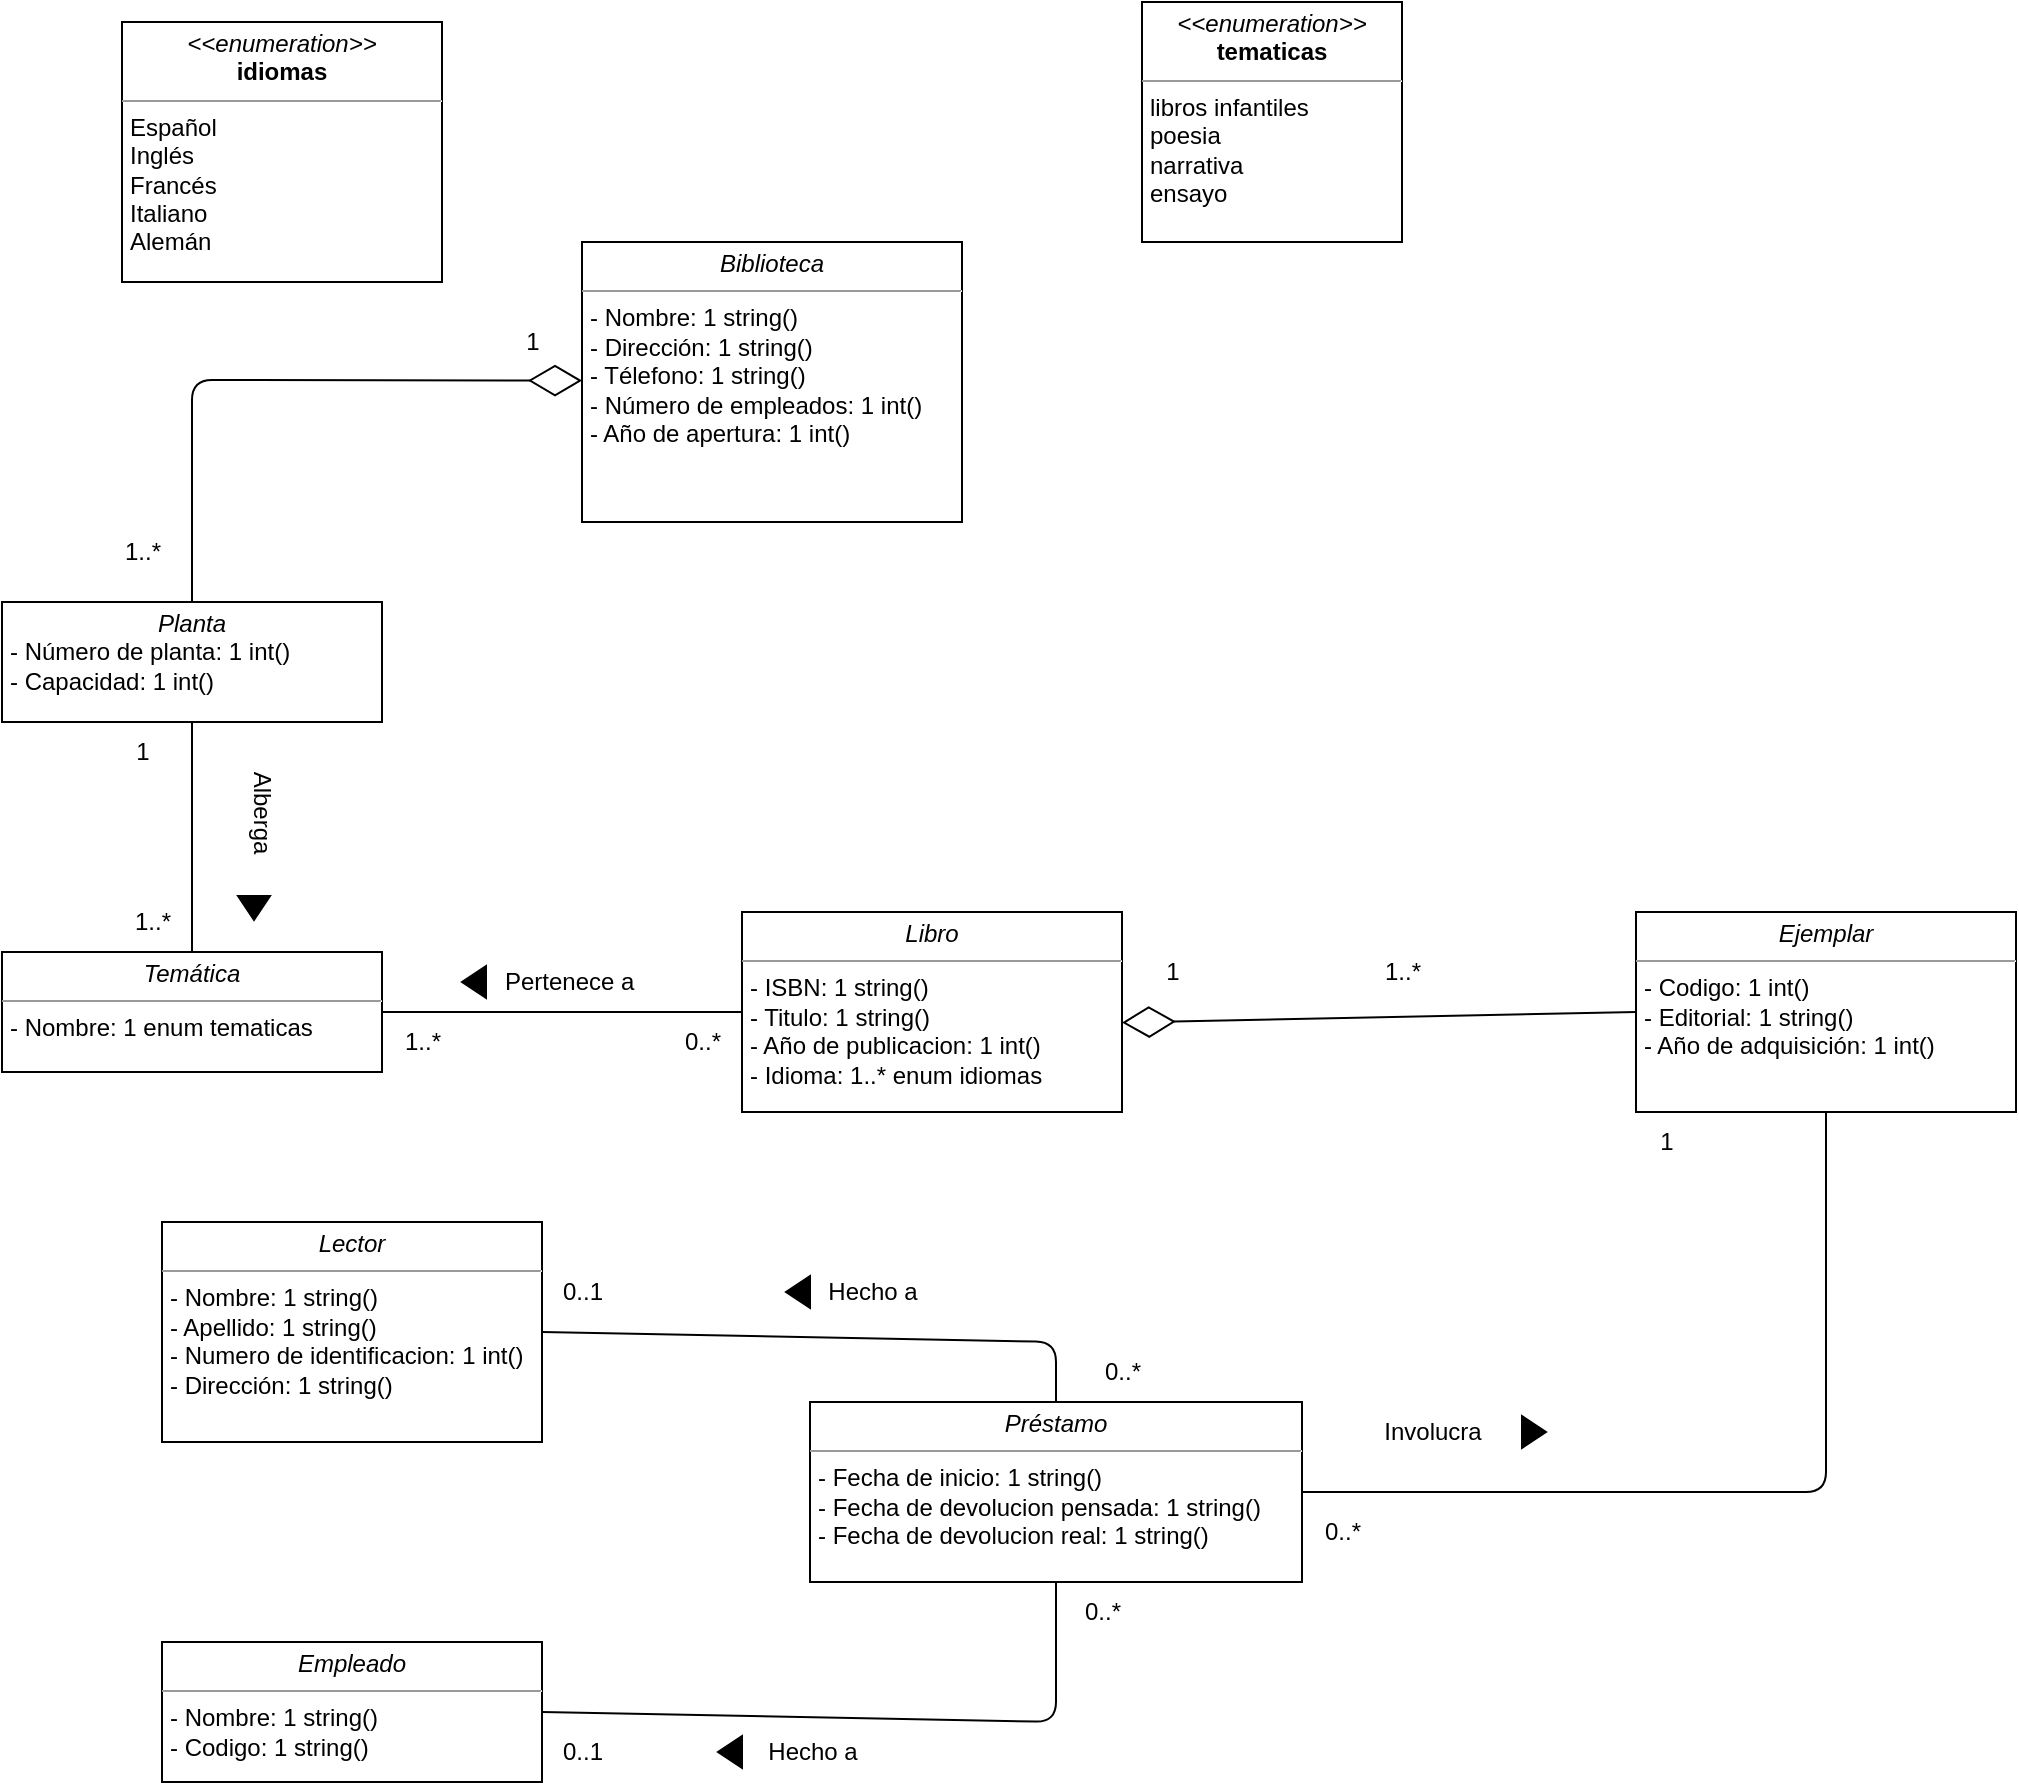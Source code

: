 <mxfile>
    <diagram id="1O6xIuz1ZvZzQRJ3m30A" name="Page-1">
        <mxGraphModel dx="587" dy="374" grid="1" gridSize="10" guides="1" tooltips="1" connect="1" arrows="1" fold="1" page="1" pageScale="1" pageWidth="827" pageHeight="1169" math="0" shadow="0">
            <root>
                <mxCell id="0"/>
                <mxCell id="1" parent="0"/>
                <mxCell id="2" value="&lt;p style=&quot;margin:0px;margin-top:4px;text-align:center;&quot;&gt;&lt;i&gt;Biblioteca&lt;/i&gt;&lt;/p&gt;&lt;hr size=&quot;1&quot;&gt;&lt;p style=&quot;margin:0px;margin-left:4px;&quot;&gt;- Nombre: 1 string()&lt;/p&gt;&lt;p style=&quot;margin:0px;margin-left:4px;&quot;&gt;- Dirección: 1 string()&lt;/p&gt;&lt;p style=&quot;margin:0px;margin-left:4px;&quot;&gt;- Télefono: 1 string()&lt;/p&gt;&lt;p style=&quot;margin:0px;margin-left:4px;&quot;&gt;- Número de empleados: 1 int()&lt;/p&gt;&lt;p style=&quot;margin:0px;margin-left:4px;&quot;&gt;- Año de apertura: 1 int()&lt;/p&gt;&lt;p style=&quot;margin:0px;margin-left:4px;&quot;&gt;&lt;br&gt;&lt;/p&gt;" style="verticalAlign=top;align=left;overflow=fill;fontSize=12;fontFamily=Helvetica;html=1;" parent="1" vertex="1">
                    <mxGeometry x="300" y="170" width="190" height="140" as="geometry"/>
                </mxCell>
                <mxCell id="3" value="&lt;p style=&quot;margin:0px;margin-top:4px;text-align:center;&quot;&gt;&lt;i&gt;Planta&lt;/i&gt;&lt;/p&gt;&lt;p style=&quot;margin:0px;margin-left:4px;&quot;&gt;- Número de planta: 1 int()&lt;/p&gt;&lt;p style=&quot;margin:0px;margin-left:4px;&quot;&gt;- Capacidad: 1 int()&lt;/p&gt;" style="verticalAlign=top;align=left;overflow=fill;fontSize=12;fontFamily=Helvetica;html=1;" parent="1" vertex="1">
                    <mxGeometry x="10" y="350" width="190" height="60" as="geometry"/>
                </mxCell>
                <mxCell id="4" value="&lt;p style=&quot;margin:0px;margin-top:4px;text-align:center;&quot;&gt;&lt;i&gt;Temática&lt;/i&gt;&lt;/p&gt;&lt;hr size=&quot;1&quot;&gt;&lt;p style=&quot;margin:0px;margin-left:4px;&quot;&gt;- Nombre: 1 enum tematicas&lt;/p&gt;" style="verticalAlign=top;align=left;overflow=fill;fontSize=12;fontFamily=Helvetica;html=1;" parent="1" vertex="1">
                    <mxGeometry x="10" y="525" width="190" height="60" as="geometry"/>
                </mxCell>
                <mxCell id="5" value="&lt;p style=&quot;margin:0px;margin-top:4px;text-align:center;&quot;&gt;&lt;i&gt;&amp;lt;&amp;lt;enumeration&amp;gt;&amp;gt;&lt;/i&gt;&lt;br&gt;&lt;b&gt;tematicas&lt;/b&gt;&lt;/p&gt;&lt;hr size=&quot;1&quot;&gt;&lt;p style=&quot;margin:0px;margin-left:4px;&quot;&gt;libros infantiles&amp;nbsp;&lt;/p&gt;&lt;p style=&quot;margin:0px;margin-left:4px;&quot;&gt;poesia&lt;/p&gt;&lt;p style=&quot;margin:0px;margin-left:4px;&quot;&gt;narrativa&amp;nbsp;&lt;/p&gt;&lt;p style=&quot;margin:0px;margin-left:4px;&quot;&gt;ensayo&lt;/p&gt;&lt;p style=&quot;margin:0px;margin-left:4px;&quot;&gt;&lt;br&gt;&lt;/p&gt;" style="verticalAlign=top;align=left;overflow=fill;fontSize=12;fontFamily=Helvetica;html=1;" parent="1" vertex="1">
                    <mxGeometry x="580" y="50" width="130" height="120" as="geometry"/>
                </mxCell>
                <mxCell id="6" value="&lt;p style=&quot;margin:0px;margin-top:4px;text-align:center;&quot;&gt;&lt;i&gt;Libro&lt;/i&gt;&lt;/p&gt;&lt;hr size=&quot;1&quot;&gt;&lt;p style=&quot;margin:0px;margin-left:4px;&quot;&gt;- ISBN: 1 string()&lt;/p&gt;&lt;p style=&quot;margin:0px;margin-left:4px;&quot;&gt;- Titulo: 1 string()&lt;/p&gt;&lt;p style=&quot;margin:0px;margin-left:4px;&quot;&gt;- Año de publicacion: 1 int()&lt;/p&gt;&lt;p style=&quot;margin:0px;margin-left:4px;&quot;&gt;- Idioma: 1..* enum idiomas&lt;/p&gt;&lt;p style=&quot;margin:0px;margin-left:4px;&quot;&gt;&lt;br&gt;&lt;/p&gt;" style="verticalAlign=top;align=left;overflow=fill;fontSize=12;fontFamily=Helvetica;html=1;" parent="1" vertex="1">
                    <mxGeometry x="380" y="505" width="190" height="100" as="geometry"/>
                </mxCell>
                <mxCell id="7" value="&lt;p style=&quot;margin:0px;margin-top:4px;text-align:center;&quot;&gt;&lt;i&gt;&amp;lt;&amp;lt;enumeration&amp;gt;&amp;gt;&lt;/i&gt;&lt;br&gt;&lt;b&gt;idiomas&lt;/b&gt;&lt;/p&gt;&lt;hr size=&quot;1&quot;&gt;&lt;p style=&quot;margin:0px;margin-left:4px;&quot;&gt;Español&lt;/p&gt;&lt;p style=&quot;margin:0px;margin-left:4px;&quot;&gt;Inglés&amp;nbsp;&lt;/p&gt;&lt;p style=&quot;margin:0px;margin-left:4px;&quot;&gt;Francés&amp;nbsp;&lt;/p&gt;&lt;p style=&quot;margin:0px;margin-left:4px;&quot;&gt;Italiano&lt;/p&gt;&lt;p style=&quot;margin:0px;margin-left:4px;&quot;&gt;Alemán&lt;/p&gt;" style="verticalAlign=top;align=left;overflow=fill;fontSize=12;fontFamily=Helvetica;html=1;" parent="1" vertex="1">
                    <mxGeometry x="70" y="60" width="160" height="130" as="geometry"/>
                </mxCell>
                <mxCell id="8" value="&lt;p style=&quot;margin:0px;margin-top:4px;text-align:center;&quot;&gt;&lt;i&gt;Ejemplar&lt;/i&gt;&lt;/p&gt;&lt;hr size=&quot;1&quot;&gt;&lt;p style=&quot;margin:0px;margin-left:4px;&quot;&gt;- Codigo: 1 int()&lt;/p&gt;&lt;p style=&quot;margin:0px;margin-left:4px;&quot;&gt;- Editorial: 1 string()&lt;/p&gt;&lt;p style=&quot;margin:0px;margin-left:4px;&quot;&gt;- Año de adquisición: 1 int()&lt;/p&gt;" style="verticalAlign=top;align=left;overflow=fill;fontSize=12;fontFamily=Helvetica;html=1;" parent="1" vertex="1">
                    <mxGeometry x="827" y="505" width="190" height="100" as="geometry"/>
                </mxCell>
                <mxCell id="9" value="&lt;p style=&quot;margin:0px;margin-top:4px;text-align:center;&quot;&gt;&lt;i&gt;Préstamo&lt;/i&gt;&lt;/p&gt;&lt;hr size=&quot;1&quot;&gt;&lt;p style=&quot;margin:0px;margin-left:4px;&quot;&gt;- Fecha de inicio: 1 string()&lt;/p&gt;&lt;p style=&quot;margin:0px;margin-left:4px;&quot;&gt;- Fecha de devolucion pensada: 1 string()&lt;/p&gt;&lt;p style=&quot;margin:0px;margin-left:4px;&quot;&gt;- Fecha de devolucion real: 1 string()&lt;/p&gt;" style="verticalAlign=top;align=left;overflow=fill;fontSize=12;fontFamily=Helvetica;html=1;" parent="1" vertex="1">
                    <mxGeometry x="414" y="750" width="246" height="90" as="geometry"/>
                </mxCell>
                <mxCell id="10" value="&lt;p style=&quot;margin:0px;margin-top:4px;text-align:center;&quot;&gt;&lt;i&gt;Lector&lt;/i&gt;&lt;/p&gt;&lt;hr size=&quot;1&quot;&gt;&lt;p style=&quot;margin:0px;margin-left:4px;&quot;&gt;- Nombre: 1 string()&lt;/p&gt;&lt;p style=&quot;margin:0px;margin-left:4px;&quot;&gt;- Apellido: 1 string()&lt;/p&gt;&lt;p style=&quot;margin:0px;margin-left:4px;&quot;&gt;- Numero de identificacion: 1 int()&lt;/p&gt;&lt;p style=&quot;margin:0px;margin-left:4px;&quot;&gt;- Dirección: 1 string()&lt;/p&gt;&lt;p style=&quot;margin:0px;margin-left:4px;&quot;&gt;&lt;br&gt;&lt;/p&gt;" style="verticalAlign=top;align=left;overflow=fill;fontSize=12;fontFamily=Helvetica;html=1;" parent="1" vertex="1">
                    <mxGeometry x="90" y="660" width="190" height="110" as="geometry"/>
                </mxCell>
                <mxCell id="11" value="&lt;p style=&quot;margin:0px;margin-top:4px;text-align:center;&quot;&gt;&lt;i&gt;Empleado&lt;/i&gt;&lt;/p&gt;&lt;hr size=&quot;1&quot;&gt;&lt;p style=&quot;margin:0px;margin-left:4px;&quot;&gt;- Nombre: 1 string()&lt;/p&gt;&lt;p style=&quot;margin:0px;margin-left:4px;&quot;&gt;- Codigo: 1 string()&lt;/p&gt;" style="verticalAlign=top;align=left;overflow=fill;fontSize=12;fontFamily=Helvetica;html=1;" parent="1" vertex="1">
                    <mxGeometry x="90" y="870" width="190" height="70" as="geometry"/>
                </mxCell>
                <mxCell id="15" value="1" style="text;html=1;align=center;verticalAlign=middle;resizable=0;points=[];autosize=1;strokeColor=none;fillColor=none;" parent="1" vertex="1">
                    <mxGeometry x="260" y="205" width="30" height="30" as="geometry"/>
                </mxCell>
                <mxCell id="16" value="1..*" style="text;html=1;align=center;verticalAlign=middle;resizable=0;points=[];autosize=1;strokeColor=none;fillColor=none;" parent="1" vertex="1">
                    <mxGeometry x="60" y="310" width="40" height="30" as="geometry"/>
                </mxCell>
                <mxCell id="18" value="" style="endArrow=none;html=1;entryX=0.5;entryY=1;entryDx=0;entryDy=0;exitX=0.5;exitY=0;exitDx=0;exitDy=0;" parent="1" source="4" target="3" edge="1">
                    <mxGeometry width="50" height="50" relative="1" as="geometry">
                        <mxPoint x="70" y="505" as="sourcePoint"/>
                        <mxPoint x="120" y="455" as="targetPoint"/>
                    </mxGeometry>
                </mxCell>
                <mxCell id="19" value="1" style="text;html=1;align=center;verticalAlign=middle;resizable=0;points=[];autosize=1;strokeColor=none;fillColor=none;" parent="1" vertex="1">
                    <mxGeometry x="65" y="410" width="30" height="30" as="geometry"/>
                </mxCell>
                <mxCell id="20" value="1..*" style="text;html=1;align=center;verticalAlign=middle;resizable=0;points=[];autosize=1;strokeColor=none;fillColor=none;" parent="1" vertex="1">
                    <mxGeometry x="65" y="495" width="40" height="30" as="geometry"/>
                </mxCell>
                <mxCell id="21" value="Alberga" style="text;html=1;align=center;verticalAlign=middle;resizable=0;points=[];autosize=1;strokeColor=none;fillColor=none;rotation=90;" parent="1" vertex="1">
                    <mxGeometry x="110" y="440" width="60" height="30" as="geometry"/>
                </mxCell>
                <mxCell id="22" value="" style="endArrow=none;html=1;exitX=1;exitY=0.5;exitDx=0;exitDy=0;entryX=0;entryY=0.5;entryDx=0;entryDy=0;" parent="1" source="4" target="6" edge="1">
                    <mxGeometry width="50" height="50" relative="1" as="geometry">
                        <mxPoint x="230" y="575" as="sourcePoint"/>
                        <mxPoint x="280" y="525" as="targetPoint"/>
                    </mxGeometry>
                </mxCell>
                <mxCell id="23" value="Pertenece a&amp;nbsp;" style="text;html=1;align=center;verticalAlign=middle;resizable=0;points=[];autosize=1;strokeColor=none;fillColor=none;" parent="1" vertex="1">
                    <mxGeometry x="250" y="525" width="90" height="30" as="geometry"/>
                </mxCell>
                <mxCell id="24" value="0..*" style="text;html=1;align=center;verticalAlign=middle;resizable=0;points=[];autosize=1;strokeColor=none;fillColor=none;" parent="1" vertex="1">
                    <mxGeometry x="340" y="555" width="40" height="30" as="geometry"/>
                </mxCell>
                <mxCell id="25" value="1..*" style="text;html=1;align=center;verticalAlign=middle;resizable=0;points=[];autosize=1;strokeColor=none;fillColor=none;" parent="1" vertex="1">
                    <mxGeometry x="200" y="555" width="40" height="30" as="geometry"/>
                </mxCell>
                <mxCell id="26" value="" style="endArrow=diamondThin;endFill=0;endSize=24;html=1;exitX=0;exitY=0.5;exitDx=0;exitDy=0;" parent="1" source="8" edge="1">
                    <mxGeometry width="160" relative="1" as="geometry">
                        <mxPoint x="730" y="560" as="sourcePoint"/>
                        <mxPoint x="570" y="560.29" as="targetPoint"/>
                    </mxGeometry>
                </mxCell>
                <mxCell id="27" value="" style="endArrow=diamondThin;endFill=0;endSize=24;html=1;exitX=0.5;exitY=0;exitDx=0;exitDy=0;" parent="1" source="3" edge="1">
                    <mxGeometry width="160" relative="1" as="geometry">
                        <mxPoint x="140" y="239.29" as="sourcePoint"/>
                        <mxPoint x="300" y="239.29" as="targetPoint"/>
                        <Array as="points">
                            <mxPoint x="105" y="239"/>
                        </Array>
                    </mxGeometry>
                </mxCell>
                <mxCell id="29" value="" style="endArrow=none;html=1;exitX=1;exitY=0.5;exitDx=0;exitDy=0;entryX=0.5;entryY=1;entryDx=0;entryDy=0;" parent="1" source="9" target="8" edge="1">
                    <mxGeometry width="50" height="50" relative="1" as="geometry">
                        <mxPoint x="810" y="765" as="sourcePoint"/>
                        <mxPoint x="820" y="605" as="targetPoint"/>
                        <Array as="points">
                            <mxPoint x="922" y="795"/>
                        </Array>
                    </mxGeometry>
                </mxCell>
                <mxCell id="30" value="1" style="text;html=1;align=center;verticalAlign=middle;resizable=0;points=[];autosize=1;strokeColor=none;fillColor=none;" parent="1" vertex="1">
                    <mxGeometry x="580" y="520" width="30" height="30" as="geometry"/>
                </mxCell>
                <mxCell id="31" value="1..*" style="text;html=1;align=center;verticalAlign=middle;resizable=0;points=[];autosize=1;strokeColor=none;fillColor=none;" parent="1" vertex="1">
                    <mxGeometry x="690" y="520" width="40" height="30" as="geometry"/>
                </mxCell>
                <mxCell id="32" value="1" style="text;html=1;align=center;verticalAlign=middle;resizable=0;points=[];autosize=1;strokeColor=none;fillColor=none;" parent="1" vertex="1">
                    <mxGeometry x="827" y="605" width="30" height="30" as="geometry"/>
                </mxCell>
                <mxCell id="33" value="0..*" style="text;html=1;align=center;verticalAlign=middle;resizable=0;points=[];autosize=1;strokeColor=none;fillColor=none;" parent="1" vertex="1">
                    <mxGeometry x="660" y="800" width="40" height="30" as="geometry"/>
                </mxCell>
                <mxCell id="34" value="Involucra" style="text;html=1;align=center;verticalAlign=middle;resizable=0;points=[];autosize=1;strokeColor=none;fillColor=none;" parent="1" vertex="1">
                    <mxGeometry x="690" y="750" width="70" height="30" as="geometry"/>
                </mxCell>
                <mxCell id="35" value="" style="endArrow=none;html=1;exitX=1;exitY=0.5;exitDx=0;exitDy=0;entryX=0.5;entryY=0;entryDx=0;entryDy=0;" parent="1" source="10" target="9" edge="1">
                    <mxGeometry width="50" height="50" relative="1" as="geometry">
                        <mxPoint x="364" y="710" as="sourcePoint"/>
                        <mxPoint x="550" y="700" as="targetPoint"/>
                        <Array as="points">
                            <mxPoint x="537" y="720"/>
                        </Array>
                    </mxGeometry>
                </mxCell>
                <mxCell id="37" value="0..1" style="text;html=1;align=center;verticalAlign=middle;resizable=0;points=[];autosize=1;strokeColor=none;fillColor=none;" parent="1" vertex="1">
                    <mxGeometry x="280" y="680" width="40" height="30" as="geometry"/>
                </mxCell>
                <mxCell id="38" value="0..*" style="text;html=1;align=center;verticalAlign=middle;resizable=0;points=[];autosize=1;strokeColor=none;fillColor=none;" parent="1" vertex="1">
                    <mxGeometry x="550" y="720" width="40" height="30" as="geometry"/>
                </mxCell>
                <mxCell id="39" value="Hecho a" style="text;html=1;align=center;verticalAlign=middle;resizable=0;points=[];autosize=1;strokeColor=none;fillColor=none;" parent="1" vertex="1">
                    <mxGeometry x="410" y="680" width="70" height="30" as="geometry"/>
                </mxCell>
                <mxCell id="40" value="" style="endArrow=none;html=1;entryX=0.5;entryY=1;entryDx=0;entryDy=0;exitX=1;exitY=0.5;exitDx=0;exitDy=0;" parent="1" source="11" target="9" edge="1">
                    <mxGeometry width="50" height="50" relative="1" as="geometry">
                        <mxPoint x="420" y="940" as="sourcePoint"/>
                        <mxPoint x="470" y="890" as="targetPoint"/>
                        <Array as="points">
                            <mxPoint x="537" y="910"/>
                        </Array>
                    </mxGeometry>
                </mxCell>
                <mxCell id="41" value="0..*" style="text;html=1;align=center;verticalAlign=middle;resizable=0;points=[];autosize=1;strokeColor=none;fillColor=none;" parent="1" vertex="1">
                    <mxGeometry x="540" y="840" width="40" height="30" as="geometry"/>
                </mxCell>
                <mxCell id="42" value="0..1" style="text;html=1;align=center;verticalAlign=middle;resizable=0;points=[];autosize=1;strokeColor=none;fillColor=none;" parent="1" vertex="1">
                    <mxGeometry x="280" y="910" width="40" height="30" as="geometry"/>
                </mxCell>
                <mxCell id="43" value="Hecho a" style="text;html=1;align=center;verticalAlign=middle;resizable=0;points=[];autosize=1;strokeColor=none;fillColor=none;" parent="1" vertex="1">
                    <mxGeometry x="380" y="910" width="70" height="30" as="geometry"/>
                </mxCell>
                <mxCell id="44" value="" style="triangle;whiteSpace=wrap;html=1;flipH=1;fillColor=#000000;rotation=-90;" vertex="1" parent="1">
                    <mxGeometry x="130" y="495" width="12" height="16" as="geometry"/>
                </mxCell>
                <mxCell id="45" value="" style="triangle;whiteSpace=wrap;html=1;flipH=1;fillColor=#000000;" vertex="1" parent="1">
                    <mxGeometry x="240" y="532" width="12" height="16" as="geometry"/>
                </mxCell>
                <mxCell id="47" value="" style="triangle;whiteSpace=wrap;html=1;flipH=1;fillColor=#000000;" vertex="1" parent="1">
                    <mxGeometry x="402" y="687" width="12" height="16" as="geometry"/>
                </mxCell>
                <mxCell id="48" value="" style="triangle;whiteSpace=wrap;html=1;flipH=1;fillColor=#000000;" vertex="1" parent="1">
                    <mxGeometry x="368" y="917" width="12" height="16" as="geometry"/>
                </mxCell>
                <mxCell id="49" value="" style="triangle;whiteSpace=wrap;html=1;flipH=1;fillColor=#000000;rotation=-180;" vertex="1" parent="1">
                    <mxGeometry x="770" y="757" width="12" height="16" as="geometry"/>
                </mxCell>
            </root>
        </mxGraphModel>
    </diagram>
</mxfile>